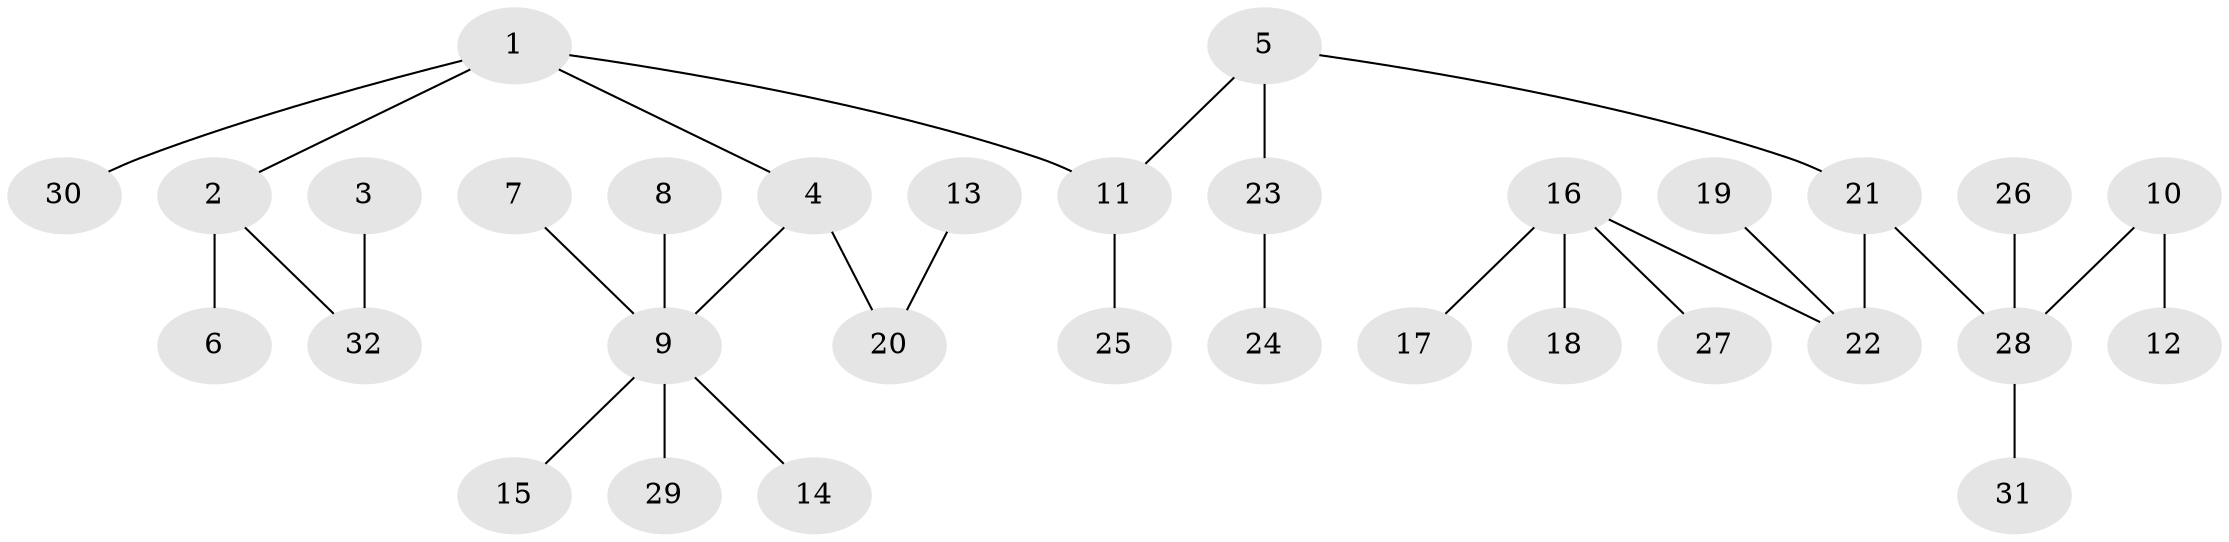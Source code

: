 // original degree distribution, {3: 0.1746031746031746, 4: 0.047619047619047616, 2: 0.2698412698412698, 5: 0.031746031746031744, 1: 0.4603174603174603, 6: 0.015873015873015872}
// Generated by graph-tools (version 1.1) at 2025/50/03/09/25 03:50:23]
// undirected, 32 vertices, 31 edges
graph export_dot {
graph [start="1"]
  node [color=gray90,style=filled];
  1;
  2;
  3;
  4;
  5;
  6;
  7;
  8;
  9;
  10;
  11;
  12;
  13;
  14;
  15;
  16;
  17;
  18;
  19;
  20;
  21;
  22;
  23;
  24;
  25;
  26;
  27;
  28;
  29;
  30;
  31;
  32;
  1 -- 2 [weight=1.0];
  1 -- 4 [weight=1.0];
  1 -- 11 [weight=1.0];
  1 -- 30 [weight=1.0];
  2 -- 6 [weight=1.0];
  2 -- 32 [weight=1.0];
  3 -- 32 [weight=1.0];
  4 -- 9 [weight=1.0];
  4 -- 20 [weight=1.0];
  5 -- 11 [weight=1.0];
  5 -- 21 [weight=1.0];
  5 -- 23 [weight=1.0];
  7 -- 9 [weight=1.0];
  8 -- 9 [weight=1.0];
  9 -- 14 [weight=1.0];
  9 -- 15 [weight=1.0];
  9 -- 29 [weight=1.0];
  10 -- 12 [weight=1.0];
  10 -- 28 [weight=1.0];
  11 -- 25 [weight=1.0];
  13 -- 20 [weight=1.0];
  16 -- 17 [weight=1.0];
  16 -- 18 [weight=1.0];
  16 -- 22 [weight=1.0];
  16 -- 27 [weight=1.0];
  19 -- 22 [weight=1.0];
  21 -- 22 [weight=1.0];
  21 -- 28 [weight=1.0];
  23 -- 24 [weight=1.0];
  26 -- 28 [weight=1.0];
  28 -- 31 [weight=1.0];
}
